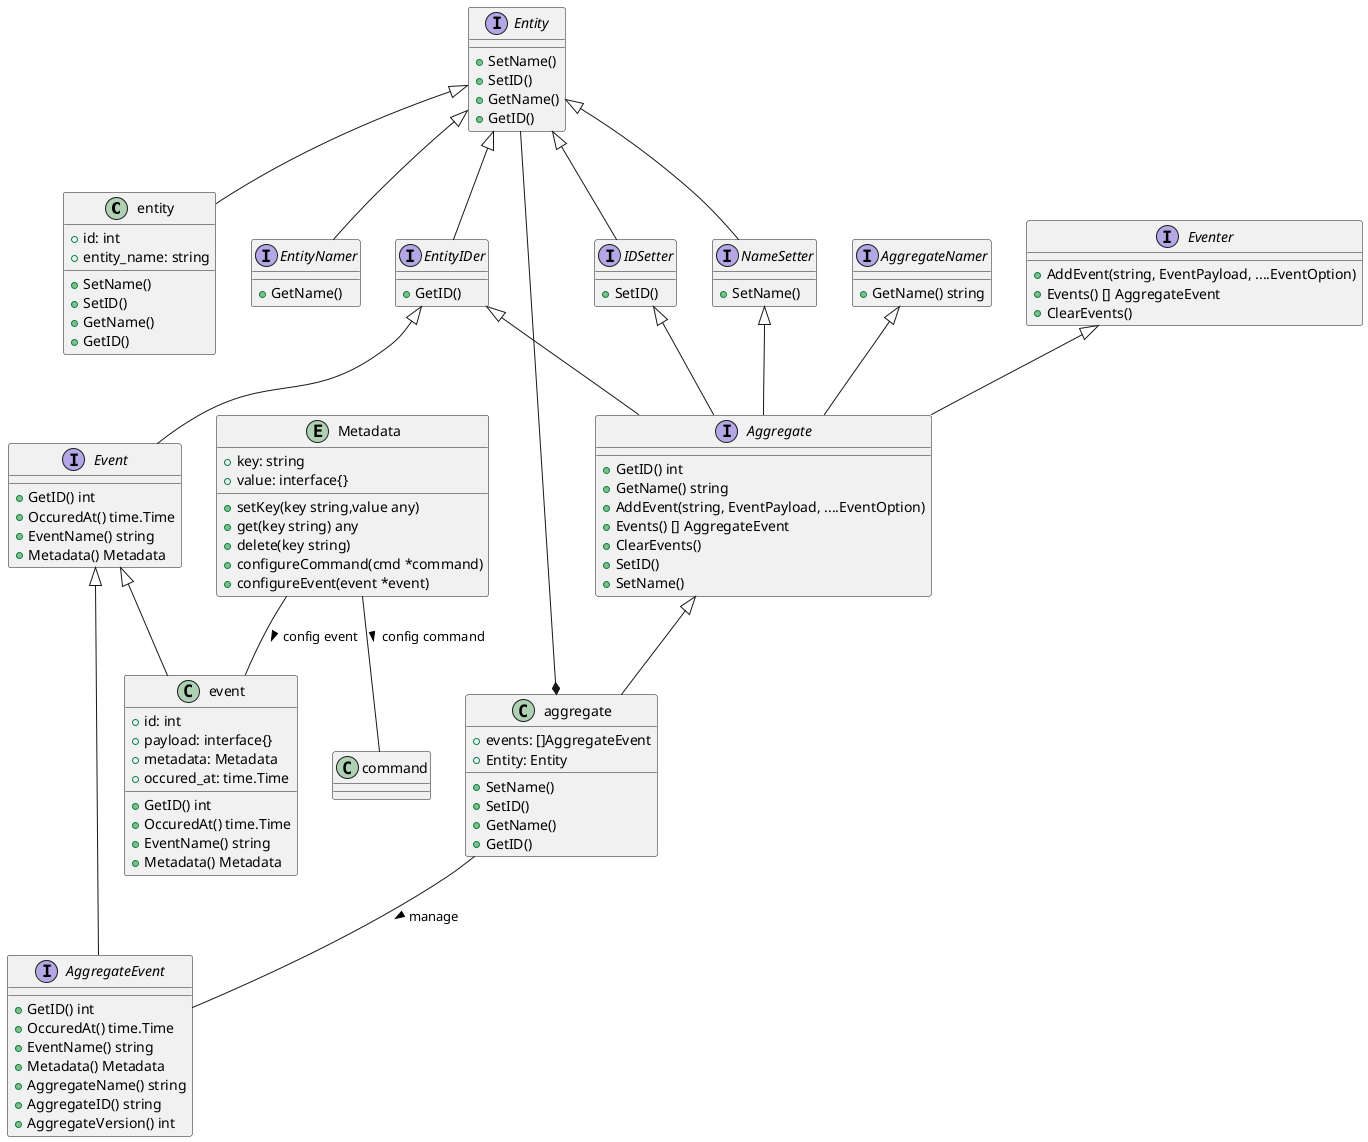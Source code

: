 @startuml
class entity {
  + id: int
  + entity_name: string

  + SetName()
  + SetID()
  + GetName()
  + GetID()
}

interface EntityNamer {
  + GetName()
}

interface EntityIDer {
  + GetID()
}
\
interface IDSetter {
+ SetID()
}

interface NameSetter {
+ SetName()
}

interface Entity {
    + SetName()
    + SetID()
    + GetName()
    + GetID()
}

Entity <|-- entity
Entity <|-- EntityNamer
Entity <|-- EntityIDer
Entity <|-- IDSetter
Entity <|-- NameSetter

interface Event {
    + GetID() int
    + OccuredAt() time.Time
    + EventName() string
    + Metadata() Metadata
}

EntityIDer <|-- Event

class event {
    + id: int
    + payload: interface{}
    + metadata: Metadata
    + occured_at: time.Time
    + GetID() int
    + OccuredAt() time.Time
    + EventName() string
    + Metadata() Metadata
}

Event <|-- event

entity Metadata {
+ key: string
+ value: interface{}
+ setKey(key string,value any)
+ get(key string) any
+ delete(key string)
+ configureCommand(cmd *command)
+ configureEvent(event *event)
}

class command {
}

Metadata -- command : > config command
Metadata -- event : > config event


class aggregate {
    + events: []AggregateEvent
    + Entity: Entity
    + SetName()
    + SetID()
    + GetName()
    + GetID()
}

interface AggregateEvent {
    + GetID() int
    + OccuredAt() time.Time
    + EventName() string
    + Metadata() Metadata
    + AggregateName() string
    + AggregateID() string
    + AggregateVersion() int
}

aggregate -- AggregateEvent : > manage

Event <|--  AggregateEvent

aggregate *-- Entity

interface Aggregate {
    + GetID() int
    + GetName() string
    + AddEvent(string, EventPayload, ....EventOption)
    + Events() [] AggregateEvent
    + ClearEvents()
    + SetID()
    + SetName()
}

interface AggregateNamer {
    + GetName() string
}

AggregateNamer <|-- Aggregate
EntityIDer <|-- Aggregate
Aggregate <|-- aggregate

interface Eventer {
    + AddEvent(string, EventPayload, ....EventOption)
    + Events() [] AggregateEvent
    + ClearEvents()
}

Eventer <|-- Aggregate

NameSetter <|-- Aggregate
IDSetter <|-- Aggregate
@enduml